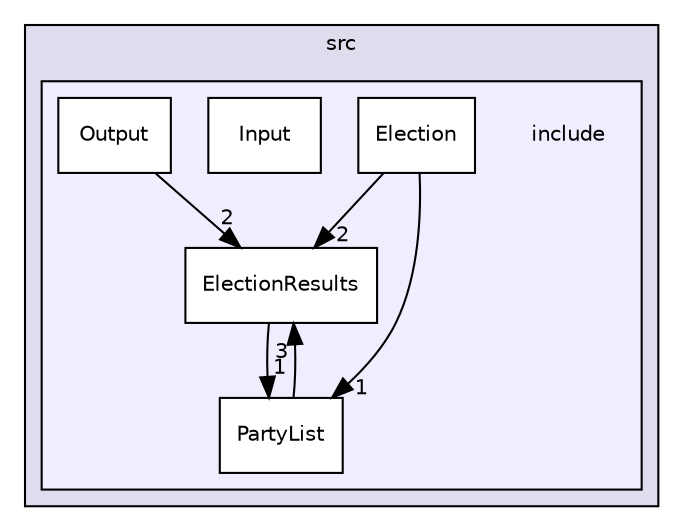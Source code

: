 digraph "/home/kakureki/GitHub/repo-Team3/Project1/src/include" {
  compound=true
  node [ fontsize="10", fontname="Helvetica"];
  edge [ labelfontsize="10", labelfontname="Helvetica"];
  subgraph clusterdir_68267d1309a1af8e8297ef4c3efbcdba {
    graph [ bgcolor="#ddddee", pencolor="black", label="src" fontname="Helvetica", fontsize="10", URL="dir_68267d1309a1af8e8297ef4c3efbcdba.html"]
  subgraph clusterdir_b0856f6b0d80ccb263b2f415c91f9e17 {
    graph [ bgcolor="#eeeeff", pencolor="black", label="" URL="dir_b0856f6b0d80ccb263b2f415c91f9e17.html"];
    dir_b0856f6b0d80ccb263b2f415c91f9e17 [shape=plaintext label="include"];
  dir_730b155a9577ad09db70348a26e9cd72 [shape=box label="Election" fillcolor="white" style="filled" URL="dir_730b155a9577ad09db70348a26e9cd72.html"];
  dir_133b8925141d21ea1de050c24f5fa4bb [shape=box label="ElectionResults" fillcolor="white" style="filled" URL="dir_133b8925141d21ea1de050c24f5fa4bb.html"];
  dir_0366569a671ef6f7f91eb943fc930694 [shape=box label="Input" fillcolor="white" style="filled" URL="dir_0366569a671ef6f7f91eb943fc930694.html"];
  dir_1b6ae271754b24dfc1bf4ba1aafc2914 [shape=box label="Output" fillcolor="white" style="filled" URL="dir_1b6ae271754b24dfc1bf4ba1aafc2914.html"];
  dir_39f4b6ad06c678332be3fb86ded03b06 [shape=box label="PartyList" fillcolor="white" style="filled" URL="dir_39f4b6ad06c678332be3fb86ded03b06.html"];
  }
  }
  dir_730b155a9577ad09db70348a26e9cd72->dir_133b8925141d21ea1de050c24f5fa4bb [headlabel="2", labeldistance=1.5 headhref="dir_000002_000003.html"];
  dir_730b155a9577ad09db70348a26e9cd72->dir_39f4b6ad06c678332be3fb86ded03b06 [headlabel="1", labeldistance=1.5 headhref="dir_000002_000006.html"];
  dir_39f4b6ad06c678332be3fb86ded03b06->dir_133b8925141d21ea1de050c24f5fa4bb [headlabel="3", labeldistance=1.5 headhref="dir_000006_000003.html"];
  dir_1b6ae271754b24dfc1bf4ba1aafc2914->dir_133b8925141d21ea1de050c24f5fa4bb [headlabel="2", labeldistance=1.5 headhref="dir_000005_000003.html"];
  dir_133b8925141d21ea1de050c24f5fa4bb->dir_39f4b6ad06c678332be3fb86ded03b06 [headlabel="1", labeldistance=1.5 headhref="dir_000003_000006.html"];
}

